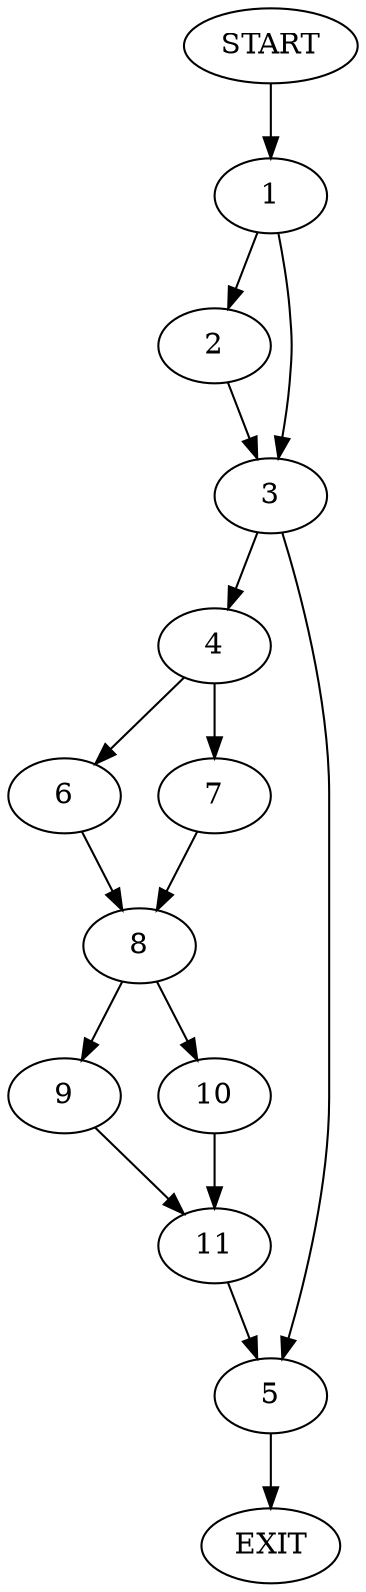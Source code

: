 digraph {
0 [label="START"]
12 [label="EXIT"]
0 -> 1
1 -> 2
1 -> 3
3 -> 4
3 -> 5
2 -> 3
4 -> 6
4 -> 7
5 -> 12
6 -> 8
7 -> 8
8 -> 9
8 -> 10
10 -> 11
9 -> 11
11 -> 5
}
